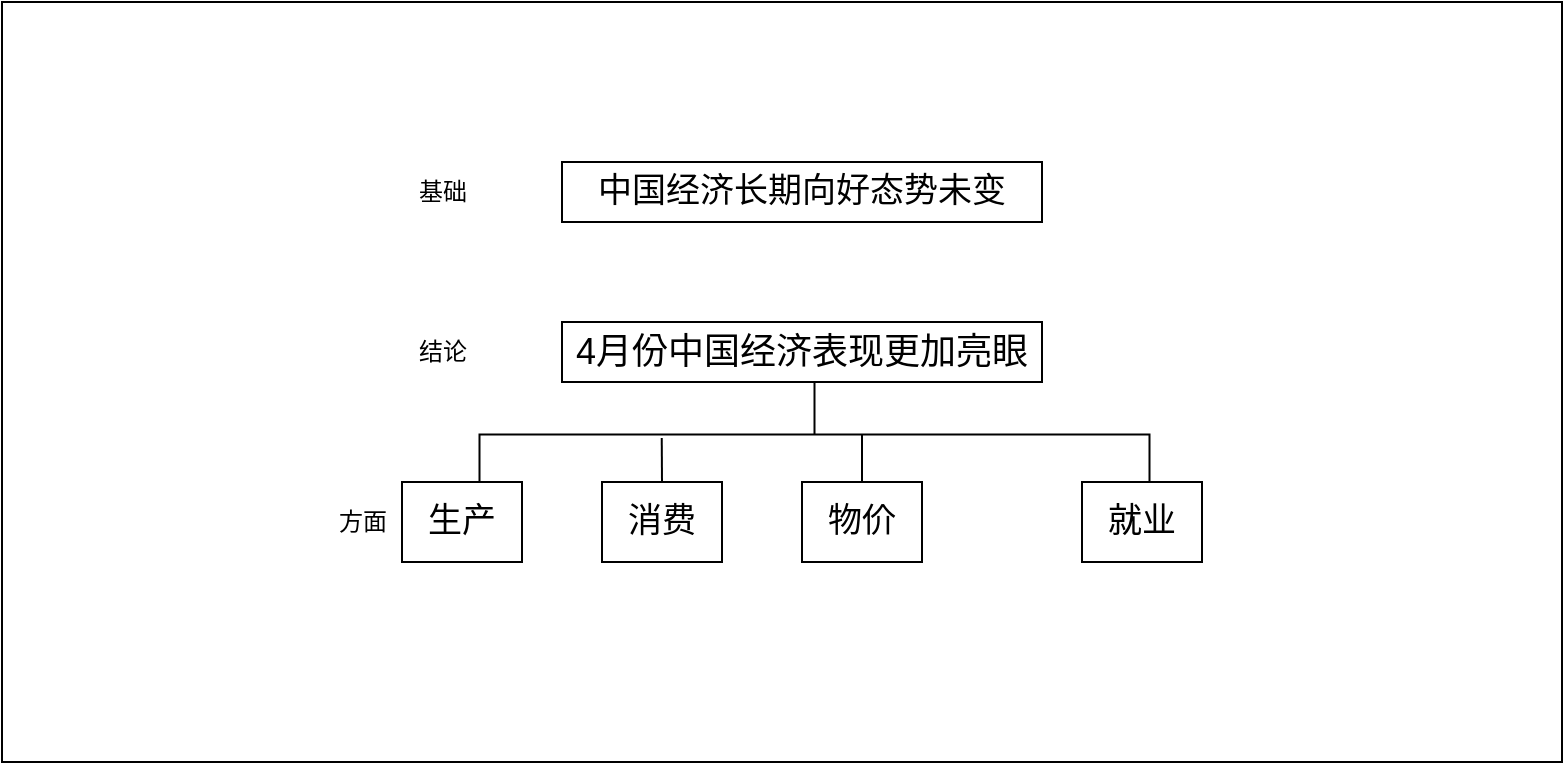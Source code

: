 <mxfile version="13.9.9" type="device"><diagram id="wwXLHWIsF8Ao4jO64XOj" name="第 1 页"><mxGraphModel dx="1869" dy="657" grid="1" gridSize="10" guides="1" tooltips="1" connect="1" arrows="1" fold="1" page="1" pageScale="1" pageWidth="827" pageHeight="1169" math="0" shadow="0"><root><mxCell id="0"/><mxCell id="1" parent="0"/><mxCell id="JW0vE1s_BAk84N1FwPPs-16" value="" style="rounded=0;whiteSpace=wrap;html=1;strokeWidth=1;" vertex="1" parent="1"><mxGeometry x="-140" y="110" width="780" height="380" as="geometry"/></mxCell><mxCell id="JW0vE1s_BAk84N1FwPPs-1" value="&lt;font style=&quot;font-size: 17px&quot;&gt;中国经济长期向好态势未变&lt;/font&gt;" style="rounded=0;whiteSpace=wrap;html=1;" vertex="1" parent="1"><mxGeometry x="140" y="190" width="240" height="30" as="geometry"/></mxCell><mxCell id="JW0vE1s_BAk84N1FwPPs-2" value="&lt;font style=&quot;font-size: 18px&quot;&gt;4月份中国经济表现更加亮眼&lt;/font&gt;" style="rounded=0;whiteSpace=wrap;html=1;" vertex="1" parent="1"><mxGeometry x="140" y="270" width="240" height="30" as="geometry"/></mxCell><mxCell id="JW0vE1s_BAk84N1FwPPs-3" value="基础" style="text;html=1;align=center;verticalAlign=middle;resizable=0;points=[];autosize=1;" vertex="1" parent="1"><mxGeometry x="60" y="195" width="40" height="20" as="geometry"/></mxCell><mxCell id="JW0vE1s_BAk84N1FwPPs-7" value="结论" style="text;html=1;align=center;verticalAlign=middle;resizable=0;points=[];autosize=1;" vertex="1" parent="1"><mxGeometry x="60" y="275" width="40" height="20" as="geometry"/></mxCell><mxCell id="JW0vE1s_BAk84N1FwPPs-8" value="" style="strokeWidth=1;html=1;shape=mxgraph.flowchart.annotation_2;align=left;labelPosition=right;pointerEvents=1;rotation=90;" vertex="1" parent="1"><mxGeometry x="240" y="158.75" width="52.5" height="335" as="geometry"/></mxCell><mxCell id="JW0vE1s_BAk84N1FwPPs-9" value="&lt;span style=&quot;font-size: 17px&quot;&gt;生产&lt;/span&gt;" style="rounded=0;whiteSpace=wrap;html=1;" vertex="1" parent="1"><mxGeometry x="60" y="350" width="60" height="40" as="geometry"/></mxCell><mxCell id="JW0vE1s_BAk84N1FwPPs-10" value="&lt;span style=&quot;font-size: 17px&quot;&gt;消费&lt;/span&gt;" style="rounded=0;whiteSpace=wrap;html=1;" vertex="1" parent="1"><mxGeometry x="160" y="350" width="60" height="40" as="geometry"/></mxCell><mxCell id="JW0vE1s_BAk84N1FwPPs-11" value="&lt;span style=&quot;font-size: 17px&quot;&gt;物价&lt;/span&gt;" style="rounded=0;whiteSpace=wrap;html=1;" vertex="1" parent="1"><mxGeometry x="260" y="350" width="60" height="40" as="geometry"/></mxCell><mxCell id="JW0vE1s_BAk84N1FwPPs-12" value="&lt;span style=&quot;font-size: 17px&quot;&gt;就业&lt;/span&gt;" style="rounded=0;whiteSpace=wrap;html=1;" vertex="1" parent="1"><mxGeometry x="400" y="350" width="60" height="40" as="geometry"/></mxCell><mxCell id="JW0vE1s_BAk84N1FwPPs-13" value="方面" style="text;html=1;align=center;verticalAlign=middle;resizable=0;points=[];autosize=1;" vertex="1" parent="1"><mxGeometry x="20" y="360" width="40" height="20" as="geometry"/></mxCell><mxCell id="JW0vE1s_BAk84N1FwPPs-14" value="" style="endArrow=none;html=1;exitX=0.5;exitY=0;exitDx=0;exitDy=0;entryX=0.533;entryY=0.728;entryDx=0;entryDy=0;entryPerimeter=0;" edge="1" parent="1" source="JW0vE1s_BAk84N1FwPPs-10" target="JW0vE1s_BAk84N1FwPPs-8"><mxGeometry width="50" height="50" relative="1" as="geometry"><mxPoint x="130" y="510" as="sourcePoint"/><mxPoint x="130" y="470" as="targetPoint"/></mxGeometry></mxCell><mxCell id="JW0vE1s_BAk84N1FwPPs-15" value="" style="endArrow=none;html=1;exitX=0.5;exitY=0;exitDx=0;exitDy=0;" edge="1" parent="1" source="JW0vE1s_BAk84N1FwPPs-11"><mxGeometry width="50" height="50" relative="1" as="geometry"><mxPoint x="200" y="360" as="sourcePoint"/><mxPoint x="290" y="326" as="targetPoint"/></mxGeometry></mxCell></root></mxGraphModel></diagram></mxfile>
